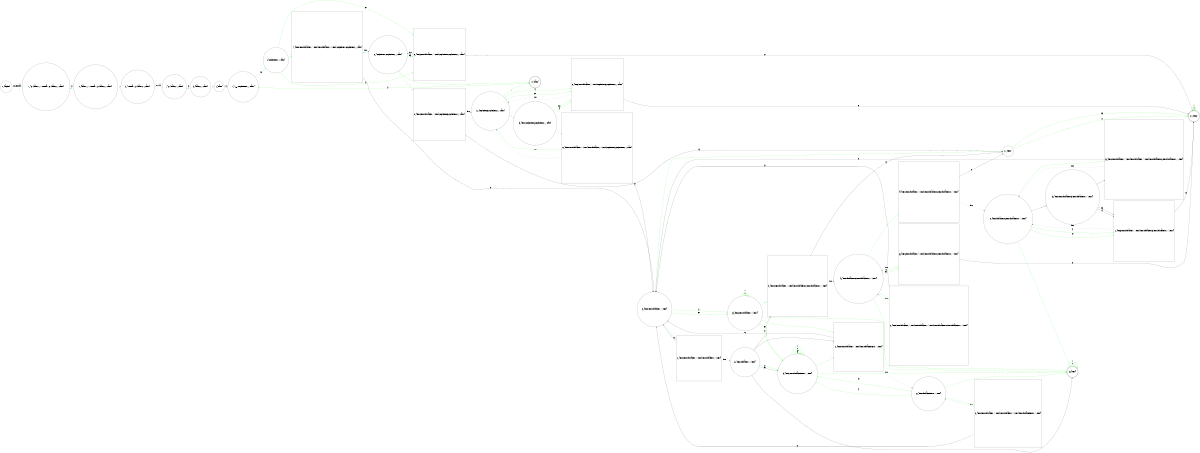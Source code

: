 digraph {
    rankdir=LR;
    size="8,5";
    node [shape = circle, color = black];
    0 [label="0 - [sample_0]"];
    1 [label="1 - [<A>,header_1,<;>,<terminal>,<A>,header_2,<;>,main_0]"];
    2 [label="2 - [header_1,<;>,<terminal>,<A>,header_2,<;>,main_0]"];
    3 [label="3 - [<terminal>,<A>,header_2,<;>,main_0]"];
    4 [label="4 - [<A>,header_2,<;>,main_0]"];
    5 [label="5 - [header_2,<;>,main_0]"];
    6 [label="6 - [main_0]"];
    7 [label="7 - [<::=>,complex_item_0,<;>,main_1]"];
    8 [label="8 - [complex_item_0,<;>,main_1]"];
    15 [label="15 - [item_0,item_with_bracket_1,<)>,item_4]"];
    16 [label="16 - [complex_item_1,complex_item_2,<;>,main_1]"];
    21 [label="21 - [item_0]"];
    22 [label="22 - [complex_item_3,complex_item_2,<;>,main_1]"];
    25 [label="25 - [item_0,complex_item_3,complex_item_2,<;>,main_1]"];
    35 [label="35 - [item_3,item_with_bracket_1,<)>,item_4]"];
    36 [label="36 - [item_with_bracket_1,<)>,item_4]"];
    43 [label="43 - [item_with_bracket_or_2,item_with_bracket_or_1,<)>,item_4]"];
    50 [label="50 - [item_with_bracket_or_3,item_with_bracket_or_1,<)>,item_4]"];
    53 [label="53 - [item_0,item_with_bracket_or_3,item_with_bracket_or_1,<)>,item_4]"];
    64 [label="64 - [item_3,item_with_bracket_items_1,<)>,item_4]"];
    66 [label="66 - [item_with_bracket_items_1,<)>,item_4]"];
    node [shape = square];
    14 [label="14 - [item_0,item_with_bracket_1,<)>,item_4,item_with_bracket_1,<)>,item_4,complex_item_1,complex_item_2,<;>,main_1]"];
    20 [label="20 - [item_0,item_with_bracket_1,<)>,item_4,complex_item_3,complex_item_2,<;>,main_1]"];
    28 [label="28 - [item_0,item_with_bracket_1,<)>,item_4,item_with_bracket_1,<)>,item_4,complex_item_3,complex_item_2,<;>,main_1]"];
    30 [label="30 - [item_3,item_with_bracket_1,<)>,item_4,complex_item_3,complex_item_2,<;>,main_1]"];
    37 [label="37 - [item_0,item_with_bracket_1,<)>,item_4,item_with_bracket_1,<)>,item_4]"];
    42 [label="42 - [item_0,item_with_bracket_1,<)>,item_4,item_with_bracket_or_2,item_with_bracket_or_1,<)>,item_4]"];
    49 [label="49 - [item_0,item_with_bracket_1,<)>,item_4,item_with_bracket_or_3,item_with_bracket_or_1,<)>,item_4]"];
    56 [label="56 - [item_0,item_with_bracket_1,<)>,item_4,item_with_bracket_1,<)>,item_4,item_with_bracket_or_3,item_with_bracket_or_1,<)>,item_4]"];
    58 [label="58 - [item_3,item_with_bracket_1,<)>,item_4,item_with_bracket_or_3,item_with_bracket_or_1,<)>,item_4]"];
    61 [label="61 - [item_0,item_with_bracket_1,<)>,item_4,item_with_bracket_1,<)>,item_4,item_with_bracket_or_2,item_with_bracket_or_1,<)>,item_4]"];
    63 [label="63 - [item_3,item_with_bracket_1,<)>,item_4,item_with_bracket_or_2,item_with_bracket_or_1,<)>,item_4]"];
    65 [label="65 - [item_0,item_with_bracket_1,<)>,item_4,item_with_bracket_items_1,<)>,item_4]"];
    73 [label="73 - [item_0,item_with_bracket_1,<)>,item_4,item_with_bracket_1,<)>,item_4,item_with_bracket_items_1,<)>,item_4]"];
    80 [label="80 - [item_3,item_with_bracket_1,<)>,item_4,complex_item_1,complex_item_2,<;>,main_1]"];
    node [shape = doublecircle];
    10 [label="10 - [main_1]"];
    31 [label="31 - [item_3]"];
    38 [label="38 - [item_4]"];
    0 -> 1 [ label = "non-terminal", color = "green" ];
    1 -> 2 [ label = "A", color = "green" ];
    2 -> 1 [ label = ",", color = "green" ];
    2 -> 3 [ label = ";", color = "green" ];
    3 -> 4 [ label = "terminal", color = "green" ];
    4 -> 5 [ label = "A", color = "green" ];
    5 -> 4 [ label = ",", color = "green" ];
    5 -> 6 [ label = ";", color = "green" ];
    6 -> 7 [ label = "A", color = "green" ];
    7 -> 8 [ label = "::=", color = "green" ];
    8 -> 80 [ label = "A", color = "green" ];
    8 -> 80 [ label = "eps", color = "green" ];
    8 -> 14 [ label = "(", color = "green" ];
    10 -> 7 [ label = "A", color = "green" ];
    15 -> 35 [ label = "A", color = "green" ];
    15 -> 35 [ label = "eps", color = "green" ];
    15 -> 37 [ label = "(", color = "green" ];
    16 -> 80 [ label = "A", color = "green" ];
    16 -> 10 [ label = ";", color = "green" ];
    16 -> 80 [ label = "eps", color = "green" ];
    16 -> 14 [ label = "(", color = "green" ];
    16 -> 20 [ label = "|", color = "green" ];
    14 -> 15 [label="up"];
    14 -> 16 [style=dotted, label="down"];
    21 -> 31 [ label = "A", color = "green" ];
    21 -> 31 [ label = "eps", color = "green" ];
    21 -> 15 [ label = "(", color = "green" ];
    22 -> 30 [ label = "A", color = "green" ];
    22 -> 10 [ label = ";", color = "green" ];
    22 -> 30 [ label = "eps", color = "green" ];
    22 -> 28 [ label = "(", color = "green" ];
    22 -> 25 [ label = "|", color = "green" ];
    20 -> 21 [label="up"];
    20 -> 22 [style=dotted, label="down"];
    25 -> 30 [ label = "A", color = "green" ];
    25 -> 30 [ label = "eps", color = "green" ];
    25 -> 28 [ label = "(", color = "green" ];
    28 -> 15 [label="up"];
    28 -> 22 [style=dotted, label="down"];
    31 -> 31 [ label = "*", color = "green" ];
    31 -> 31 [ label = "+", color = "green" ];
    31 -> 31 [ label = "?", color = "green" ];
    30 -> 31 [label="up"];
    30 -> 22 [style=dotted, label="down"];
    35 -> 64 [ label = "A", color = "green" ];
    35 -> 64 [ label = "eps", color = "green" ];
    35 -> 65 [ label = "(", color = "green" ];
    35 -> 38 [ label = ")", color = "green" ];
    35 -> 42 [ label = "|", color = "green" ];
    35 -> 35 [ label = "*", color = "green" ];
    35 -> 35 [ label = "+", color = "green" ];
    35 -> 35 [ label = "?", color = "green" ];
    36 -> 64 [ label = "A", color = "green" ];
    36 -> 64 [ label = "eps", color = "black" ];
    36 -> 65 [ label = "(", color = "black" ];
    36 -> 38 [ label = ")", color = "black" ];
    36 -> 42 [ label = "|", color = "black" ];
    37 -> 15 [label="up"];
    37 -> 36 [style=dotted, label="down"];
    38 -> 38 [ label = "*", color = "green" ];
    38 -> 38 [ label = "+", color = "green" ];
    38 -> 38 [ label = "?", color = "green" ];
    43 -> 63 [ label = "A", color = "green" ];
    43 -> 63 [ label = "eps", color = "green" ];
    43 -> 61 [ label = "(", color = "green" ];
    43 -> 38 [ label = ")", color = "green" ];
    43 -> 49 [ label = "|", color = "green" ];
    42 -> 21 [label="up"];
    42 -> 43 [style=dotted, label="down"];
    50 -> 58 [ label = "A", color = "green" ];
    50 -> 58 [ label = "eps", color = "green" ];
    50 -> 56 [ label = "(", color = "green" ];
    50 -> 38 [ label = ")", color = "green" ];
    50 -> 53 [ label = "|", color = "black" ];
    49 -> 21 [label="up"];
    49 -> 50 [style=dotted, label="down"];
    53 -> 58 [ label = "A", color = "black" ];
    53 -> 58 [ label = "eps", color = "black" ];
    53 -> 56 [ label = "(", color = "black" ];
    56 -> 15 [label="up"];
    56 -> 50 [style=dotted, label="down"];
    58 -> 31 [label="up"];
    58 -> 50 [style=dotted, label="down"];
    61 -> 15 [label="up"];
    61 -> 43 [style=dotted, label="down"];
    63 -> 31 [label="up"];
    63 -> 43 [style=dotted, label="down"];
    64 -> 64 [ label = "A", color = "green" ];
    64 -> 64 [ label = "eps", color = "green" ];
    64 -> 65 [ label = "(", color = "green" ];
    64 -> 38 [ label = ")", color = "green" ];
    64 -> 64 [ label = "*", color = "green" ];
    64 -> 64 [ label = "+", color = "green" ];
    64 -> 64 [ label = "?", color = "green" ];
    66 -> 64 [ label = "A", color = "green" ];
    66 -> 64 [ label = "eps", color = "green" ];
    66 -> 73 [ label = "(", color = "green" ];
    66 -> 38 [ label = ")", color = "green" ];
    65 -> 15 [label="up"];
    65 -> 66 [style=dotted, label="down"];
    73 -> 15 [label="up"];
    73 -> 66 [style=dotted, label="down"];
    80 -> 31 [label="up"];
    80 -> 16 [style=dotted, label="down"];
}